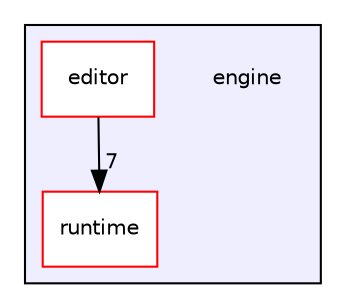 digraph "engine" {
  compound=true
  node [ fontsize="10", fontname="Helvetica"];
  edge [ labelfontsize="10", labelfontname="Helvetica"];
  subgraph clusterdir_996f45160da62e1a3d7f6046fad68f51 {
    graph [ bgcolor="#eeeeff", pencolor="black", label="" URL="dir_996f45160da62e1a3d7f6046fad68f51.html"];
    dir_996f45160da62e1a3d7f6046fad68f51 [shape=plaintext label="engine"];
  dir_d1aad10e1c648a0ada8a94a1ff7611ce [shape=box label="editor" fillcolor="white" style="filled" color="red" URL="dir_d1aad10e1c648a0ada8a94a1ff7611ce.html"];
  dir_ccefa4bb736f38ca0efc8c5e8641d48d [shape=box label="runtime" fillcolor="white" style="filled" color="red" URL="dir_ccefa4bb736f38ca0efc8c5e8641d48d.html"];
  }
  dir_d1aad10e1c648a0ada8a94a1ff7611ce->dir_ccefa4bb736f38ca0efc8c5e8641d48d [headlabel="7", labeldistance=1.5 headhref="dir_000003_000009.html"];
}

